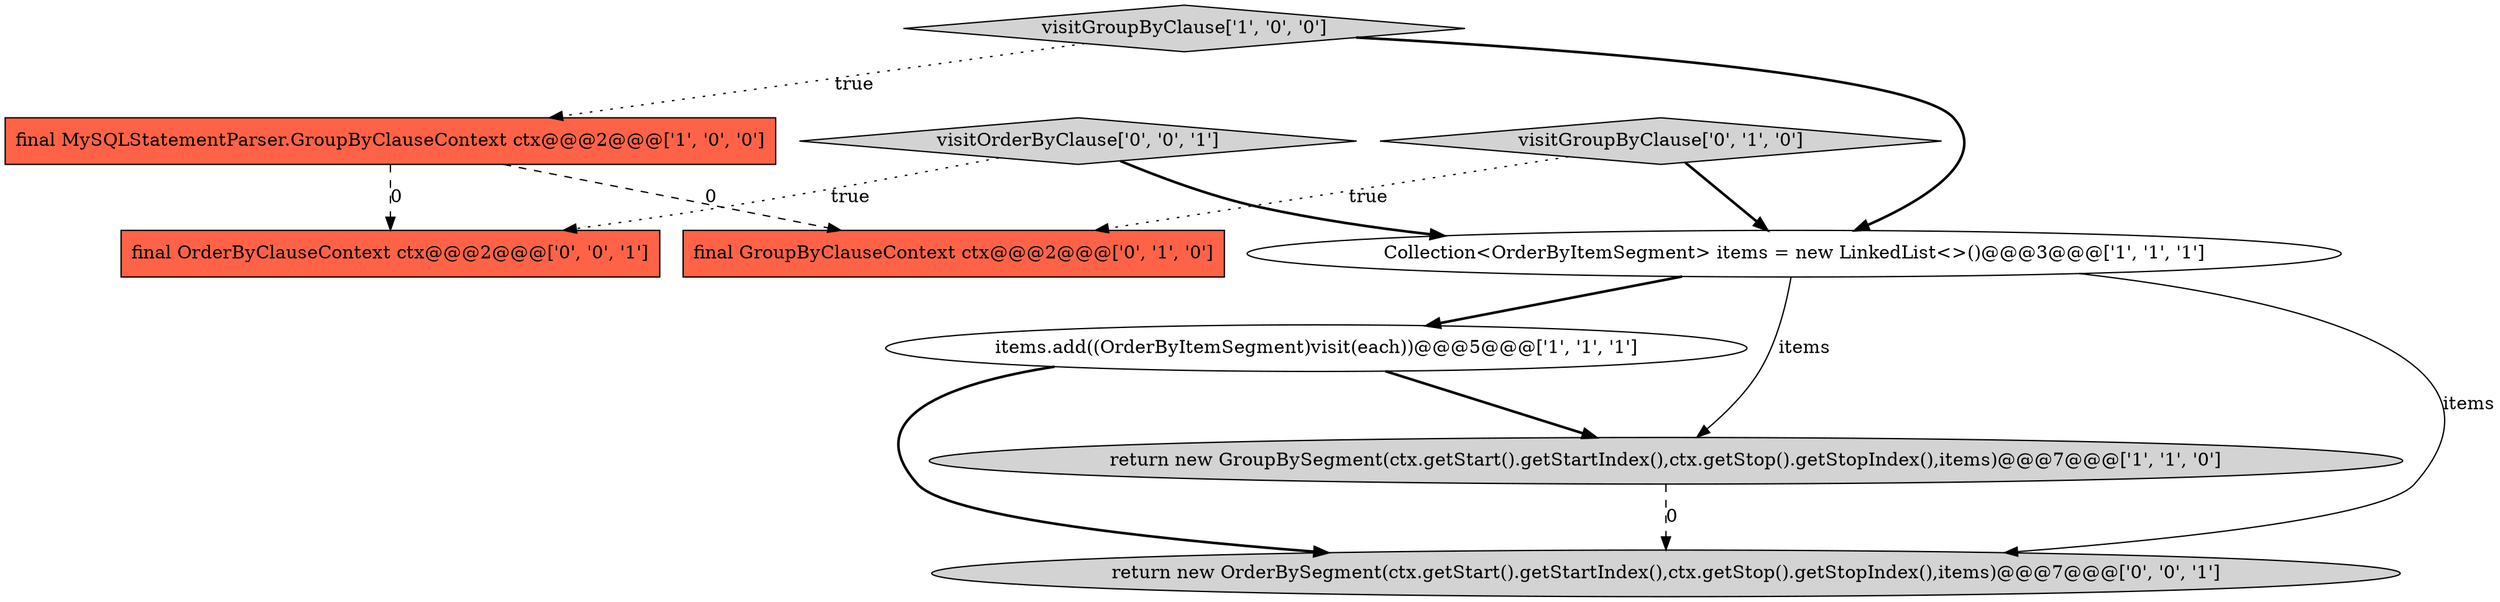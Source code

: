 digraph {
8 [style = filled, label = "visitOrderByClause['0', '0', '1']", fillcolor = lightgray, shape = diamond image = "AAA0AAABBB3BBB"];
5 [style = filled, label = "final GroupByClauseContext ctx@@@2@@@['0', '1', '0']", fillcolor = tomato, shape = box image = "AAA1AAABBB2BBB"];
9 [style = filled, label = "final OrderByClauseContext ctx@@@2@@@['0', '0', '1']", fillcolor = tomato, shape = box image = "AAA0AAABBB3BBB"];
0 [style = filled, label = "items.add((OrderByItemSegment)visit(each))@@@5@@@['1', '1', '1']", fillcolor = white, shape = ellipse image = "AAA0AAABBB1BBB"];
4 [style = filled, label = "Collection<OrderByItemSegment> items = new LinkedList<>()@@@3@@@['1', '1', '1']", fillcolor = white, shape = ellipse image = "AAA0AAABBB1BBB"];
6 [style = filled, label = "visitGroupByClause['0', '1', '0']", fillcolor = lightgray, shape = diamond image = "AAA0AAABBB2BBB"];
1 [style = filled, label = "final MySQLStatementParser.GroupByClauseContext ctx@@@2@@@['1', '0', '0']", fillcolor = tomato, shape = box image = "AAA1AAABBB1BBB"];
3 [style = filled, label = "visitGroupByClause['1', '0', '0']", fillcolor = lightgray, shape = diamond image = "AAA0AAABBB1BBB"];
7 [style = filled, label = "return new OrderBySegment(ctx.getStart().getStartIndex(),ctx.getStop().getStopIndex(),items)@@@7@@@['0', '0', '1']", fillcolor = lightgray, shape = ellipse image = "AAA0AAABBB3BBB"];
2 [style = filled, label = "return new GroupBySegment(ctx.getStart().getStartIndex(),ctx.getStop().getStopIndex(),items)@@@7@@@['1', '1', '0']", fillcolor = lightgray, shape = ellipse image = "AAA0AAABBB1BBB"];
4->7 [style = solid, label="items"];
6->4 [style = bold, label=""];
1->9 [style = dashed, label="0"];
6->5 [style = dotted, label="true"];
8->9 [style = dotted, label="true"];
8->4 [style = bold, label=""];
1->5 [style = dashed, label="0"];
4->2 [style = solid, label="items"];
2->7 [style = dashed, label="0"];
3->4 [style = bold, label=""];
3->1 [style = dotted, label="true"];
4->0 [style = bold, label=""];
0->2 [style = bold, label=""];
0->7 [style = bold, label=""];
}
